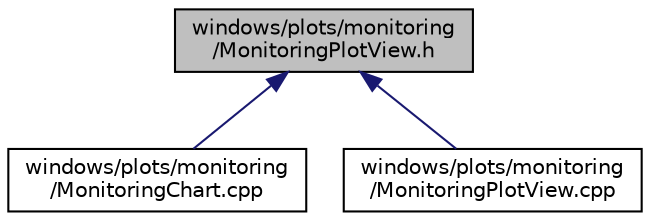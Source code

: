 digraph "windows/plots/monitoring/MonitoringPlotView.h"
{
  edge [fontname="Helvetica",fontsize="10",labelfontname="Helvetica",labelfontsize="10"];
  node [fontname="Helvetica",fontsize="10",shape=record];
  Node8 [label="windows/plots/monitoring\l/MonitoringPlotView.h",height=0.2,width=0.4,color="black", fillcolor="grey75", style="filled", fontcolor="black"];
  Node8 -> Node9 [dir="back",color="midnightblue",fontsize="10",style="solid"];
  Node9 [label="windows/plots/monitoring\l/MonitoringChart.cpp",height=0.2,width=0.4,color="black", fillcolor="white", style="filled",URL="$_monitoring_chart_8cpp.html"];
  Node8 -> Node10 [dir="back",color="midnightblue",fontsize="10",style="solid"];
  Node10 [label="windows/plots/monitoring\l/MonitoringPlotView.cpp",height=0.2,width=0.4,color="black", fillcolor="white", style="filled",URL="$_monitoring_plot_view_8cpp.html"];
}
